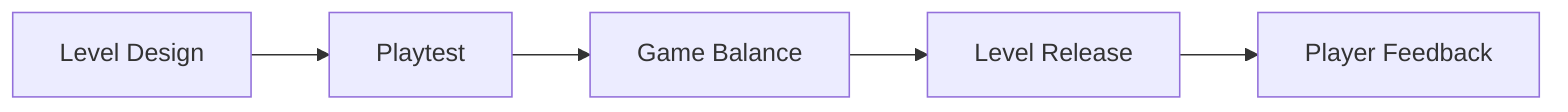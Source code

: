flowchart LR
    Level[Level Design] --> Test[Playtest]
    Test --> Balance[Game Balance]
    Balance --> Deploy[Level Release]
    Deploy --> Feedback[Player Feedback]